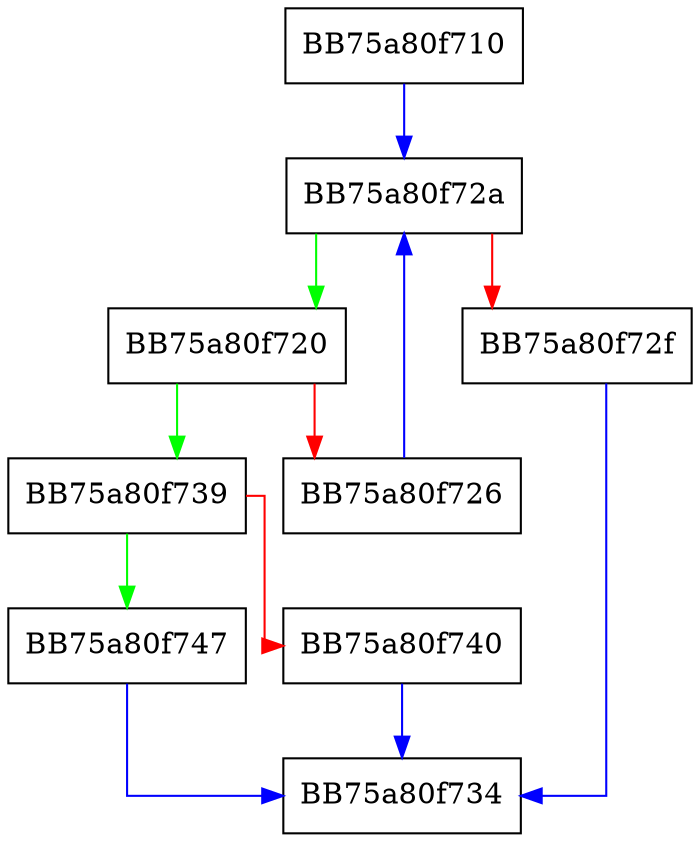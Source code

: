 digraph GetField {
  node [shape="box"];
  graph [splines=ortho];
  BB75a80f710 -> BB75a80f72a [color="blue"];
  BB75a80f720 -> BB75a80f739 [color="green"];
  BB75a80f720 -> BB75a80f726 [color="red"];
  BB75a80f726 -> BB75a80f72a [color="blue"];
  BB75a80f72a -> BB75a80f720 [color="green"];
  BB75a80f72a -> BB75a80f72f [color="red"];
  BB75a80f72f -> BB75a80f734 [color="blue"];
  BB75a80f739 -> BB75a80f747 [color="green"];
  BB75a80f739 -> BB75a80f740 [color="red"];
  BB75a80f740 -> BB75a80f734 [color="blue"];
  BB75a80f747 -> BB75a80f734 [color="blue"];
}